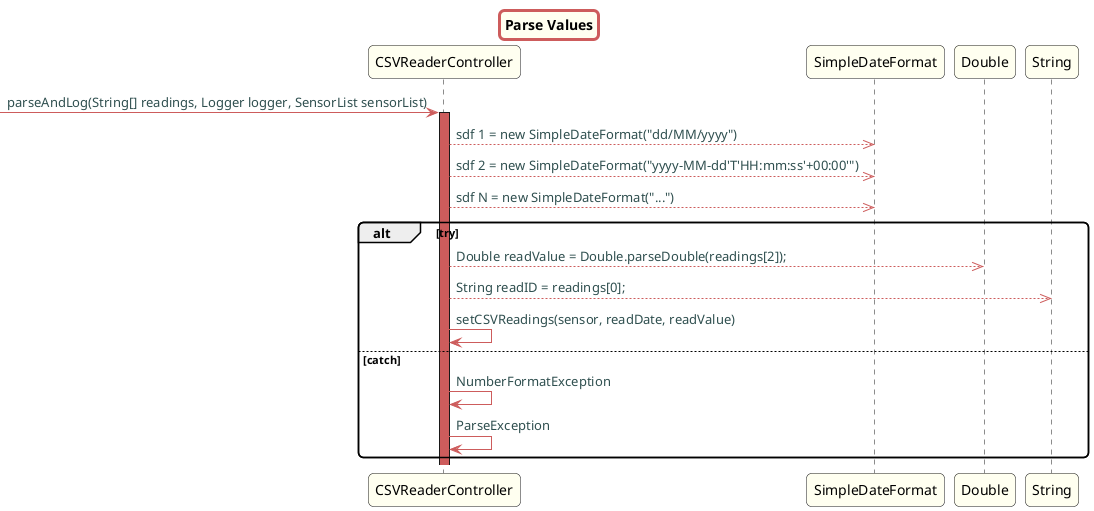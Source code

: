 @startuml

title Parse Values

skinparam titleBorderRoundCorner 10
skinparam titleBorderThickness 3
skinparam titleBorderColor indianred
skinparam titleBackgroundColor ivory
skinparam FontName quicksand

skinparam actor {
 	BorderColor indianred
 	}

 skinparam sequence {
 	LifeLineBackgroundColor indianred
 	ParticipantBackgroundColor ivory
 }

 skinparam roundcorner 10

 skinparam component {
   arrowThickness 1
   ArrowFontName Verdana
   ArrowColor indianred
   ArrowFontColor darkslategrey
 }



-> CSVReaderController: parseAndLog(String[] readings, Logger logger, SensorList sensorList)
activate CSVReaderController

CSVReaderController -->> SimpleDateFormat: sdf 1 = new SimpleDateFormat("dd/MM/yyyy")
CSVReaderController -->> SimpleDateFormat: sdf 2 = new SimpleDateFormat("yyyy-MM-dd'T'HH:mm:ss'+00:00'")
CSVReaderController -->> SimpleDateFormat: sdf N = new SimpleDateFormat("...")

alt try

CSVReaderController -->> Double: Double readValue = Double.parseDouble(readings[2]);
CSVReaderController -->> String:String readID = readings[0];
CSVReaderController -> CSVReaderController: setCSVReadings(sensor, readDate, readValue)

else catch
CSVReaderController -> CSVReaderController: NumberFormatException
CSVReaderController -> CSVReaderController: ParseException

end



@enduml